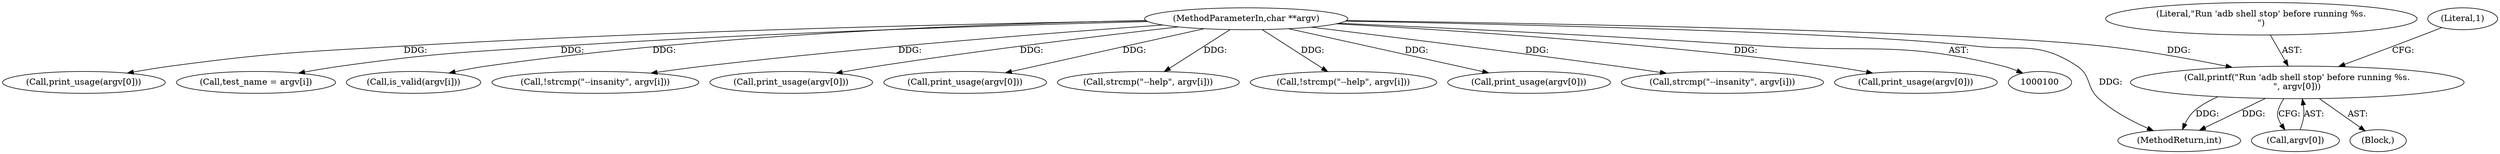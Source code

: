 digraph "0_Android_37c88107679d36c419572732b4af6e18bb2f7dce_5@array" {
"1000187" [label="(Call,printf(\"Run 'adb shell stop' before running %s.\n\", argv[0]))"];
"1000102" [label="(MethodParameterIn,char **argv)"];
"1000504" [label="(MethodReturn,int)"];
"1000172" [label="(Call,print_usage(argv[0]))"];
"1000179" [label="(Call,test_name = argv[i])"];
"1000188" [label="(Literal,\"Run 'adb shell stop' before running %s.\n\")"];
"1000151" [label="(Call,is_valid(argv[i]))"];
"1000138" [label="(Call,!strcmp(\"--insanity\", argv[i]))"];
"1000189" [label="(Call,argv[0])"];
"1000187" [label="(Call,printf(\"Run 'adb shell stop' before running %s.\n\", argv[0]))"];
"1000206" [label="(Call,print_usage(argv[0]))"];
"1000254" [label="(Call,print_usage(argv[0]))"];
"1000125" [label="(Call,strcmp(\"--help\", argv[i]))"];
"1000124" [label="(Call,!strcmp(\"--help\", argv[i]))"];
"1000102" [label="(MethodParameterIn,char **argv)"];
"1000194" [label="(Literal,1)"];
"1000158" [label="(Call,print_usage(argv[0]))"];
"1000139" [label="(Call,strcmp(\"--insanity\", argv[i]))"];
"1000186" [label="(Block,)"];
"1000131" [label="(Call,print_usage(argv[0]))"];
"1000187" -> "1000186"  [label="AST: "];
"1000187" -> "1000189"  [label="CFG: "];
"1000188" -> "1000187"  [label="AST: "];
"1000189" -> "1000187"  [label="AST: "];
"1000194" -> "1000187"  [label="CFG: "];
"1000187" -> "1000504"  [label="DDG: "];
"1000187" -> "1000504"  [label="DDG: "];
"1000102" -> "1000187"  [label="DDG: "];
"1000102" -> "1000100"  [label="AST: "];
"1000102" -> "1000504"  [label="DDG: "];
"1000102" -> "1000124"  [label="DDG: "];
"1000102" -> "1000125"  [label="DDG: "];
"1000102" -> "1000131"  [label="DDG: "];
"1000102" -> "1000138"  [label="DDG: "];
"1000102" -> "1000139"  [label="DDG: "];
"1000102" -> "1000151"  [label="DDG: "];
"1000102" -> "1000158"  [label="DDG: "];
"1000102" -> "1000172"  [label="DDG: "];
"1000102" -> "1000179"  [label="DDG: "];
"1000102" -> "1000206"  [label="DDG: "];
"1000102" -> "1000254"  [label="DDG: "];
}
